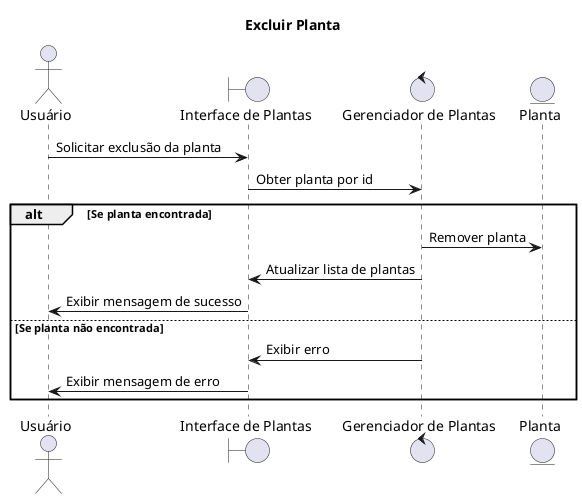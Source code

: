 @startuml Diagram_Sequencia_2

title Excluir Planta

actor foo1 as "Usuário"
boundary foo2 as "Interface de Plantas"
control foo3 as "Gerenciador de Plantas"
entity foo4 as "Planta"

foo1 -> foo2 : Solicitar exclusão da planta
foo2 -> foo3 : Obter planta por id

alt Se planta encontrada

    foo3 -> foo4 : Remover planta
    foo3 -> foo2 : Atualizar lista de plantas
    foo2 -> foo1 : Exibir mensagem de sucesso

else Se planta não encontrada

    foo3 -> foo2 : Exibir erro
    foo2 -> foo1 : Exibir mensagem de erro

end
@enduml
